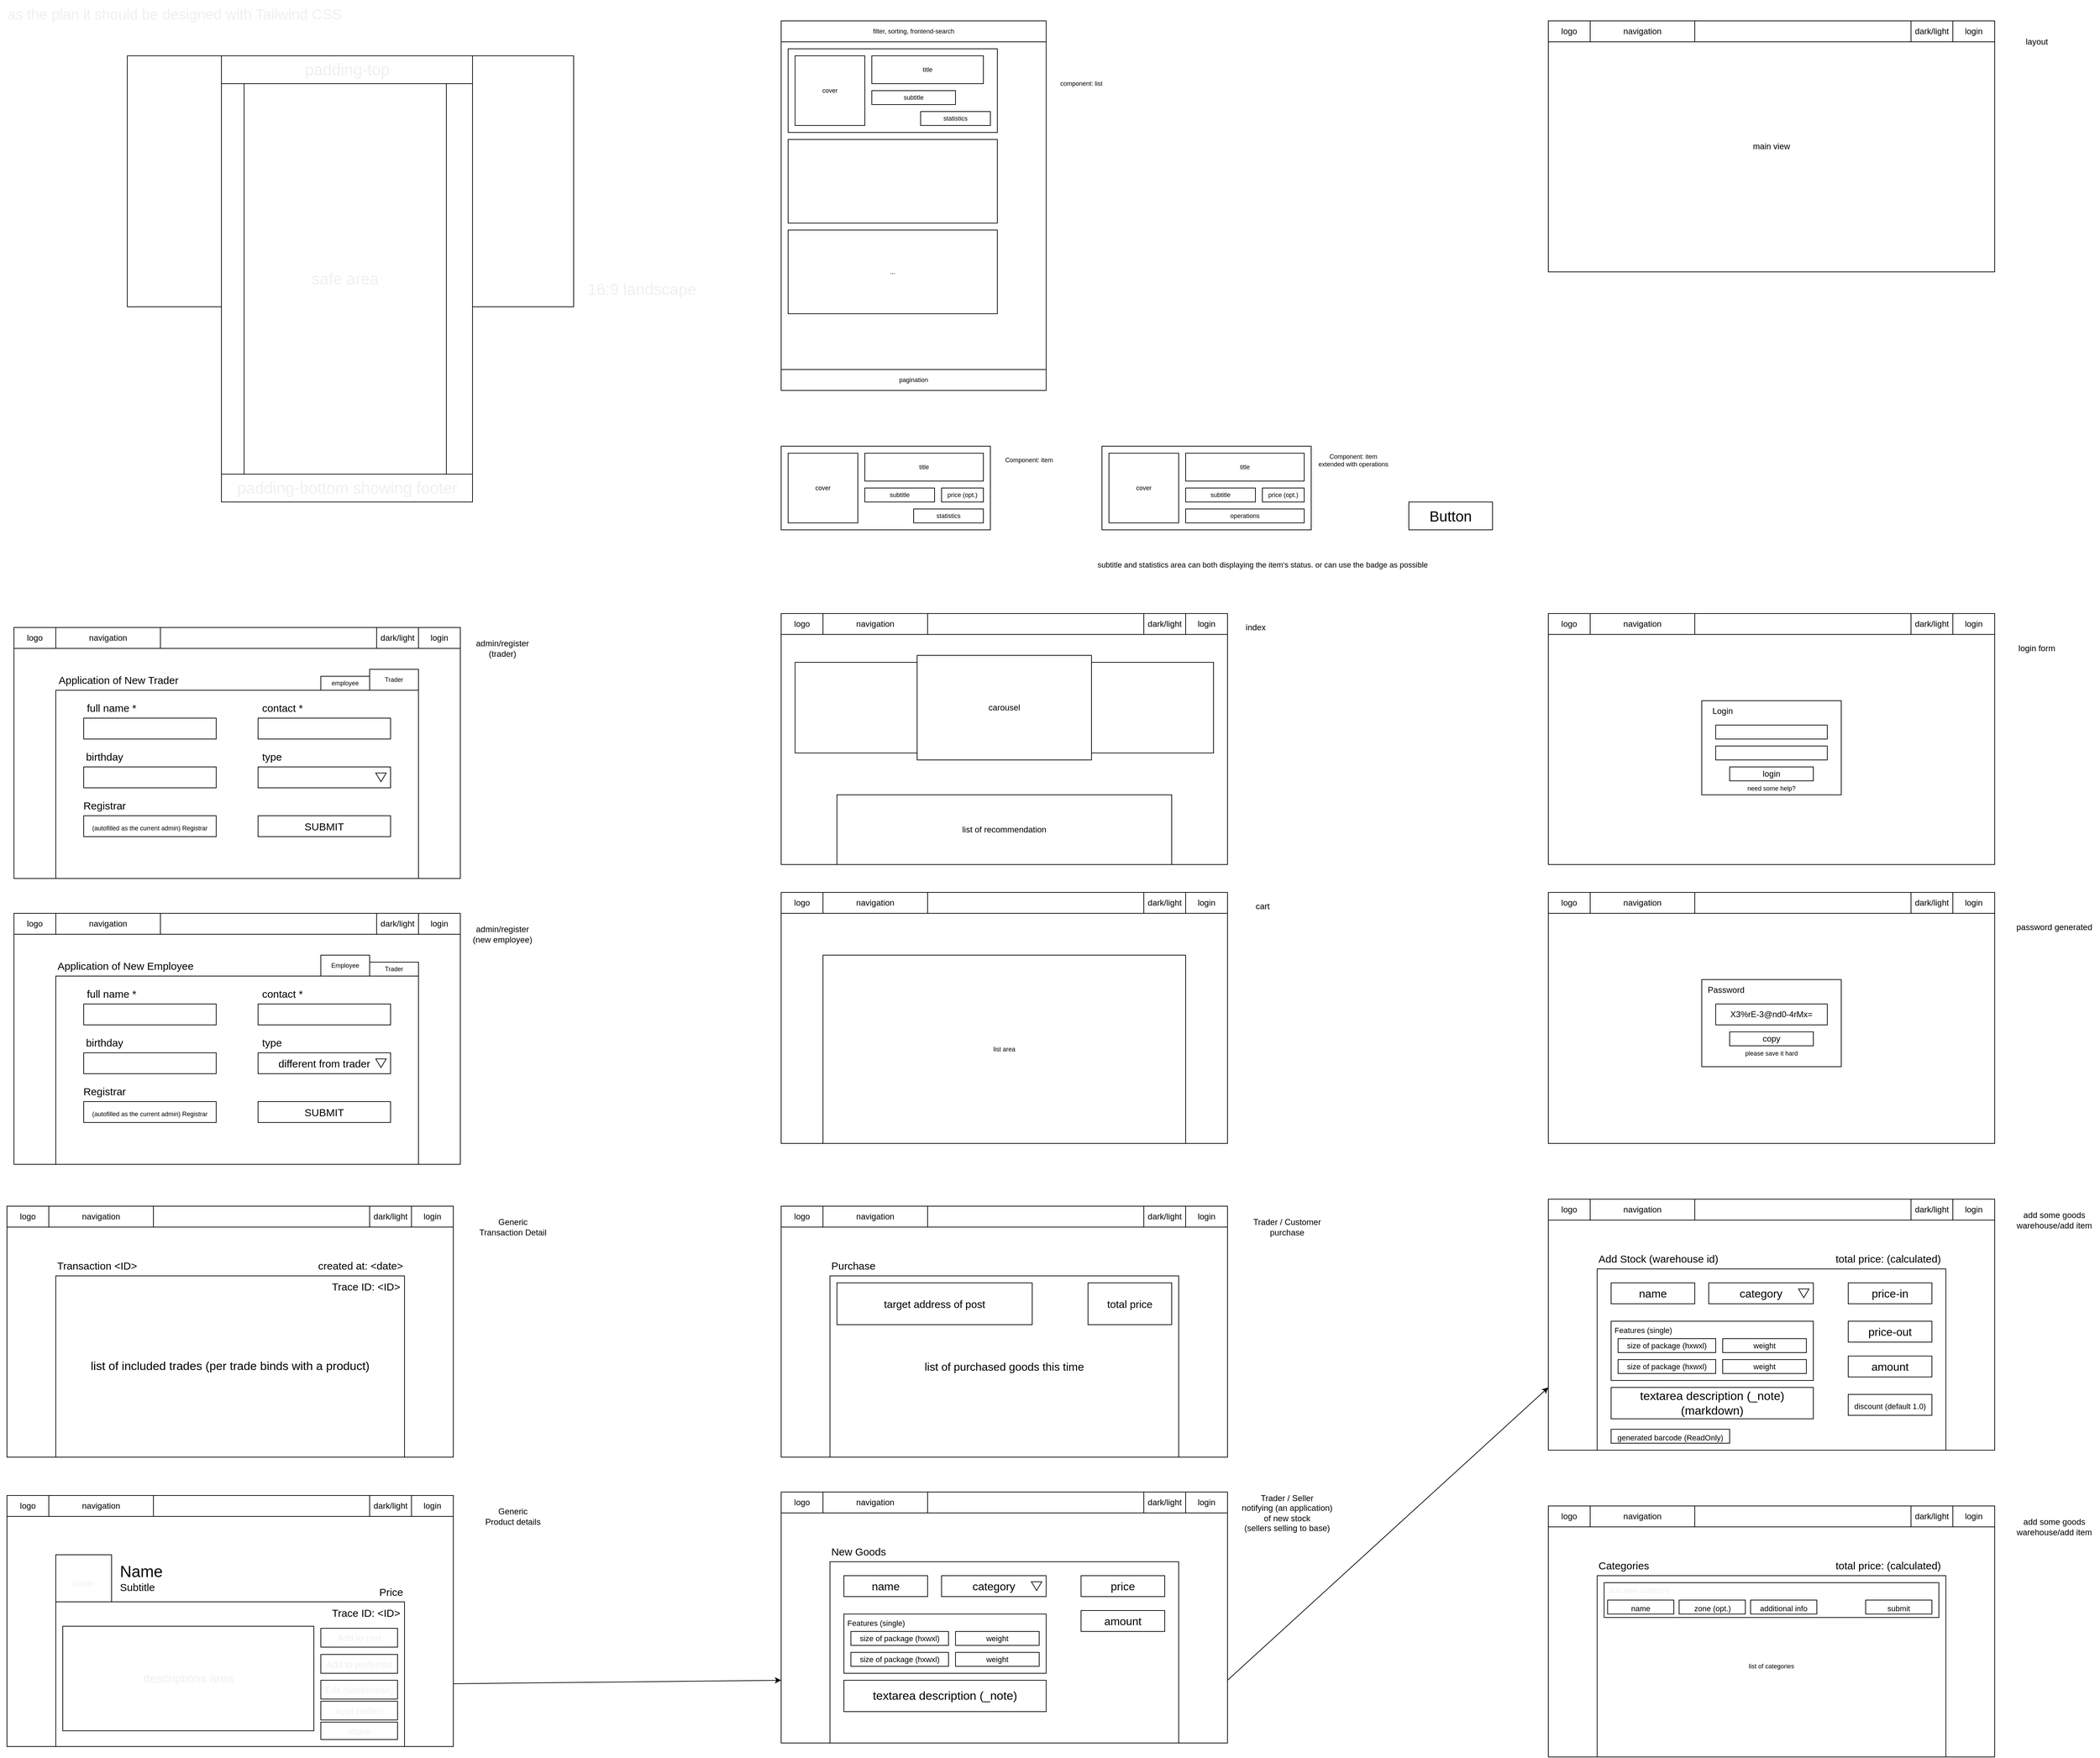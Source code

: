 <mxfile version="20.3.0" type="device"><diagram id="2x0bdtDhGdxFev900XD7" name="第 1 页"><mxGraphModel dx="3231" dy="1611" grid="1" gridSize="10" guides="1" tooltips="1" connect="1" arrows="1" fold="1" page="1" pageScale="1" pageWidth="1100" pageHeight="850" math="0" shadow="0"><root><mxCell id="0"/><mxCell id="1" parent="0"/><mxCell id="nIL9f8XsP7llthM-01Av-1" value="&lt;br&gt;&lt;br&gt;&lt;br&gt;&lt;br&gt;&lt;br&gt;&lt;br&gt;&lt;br&gt;&lt;br&gt;&lt;br&gt;&lt;br&gt;" style="rounded=0;whiteSpace=wrap;html=1;" vertex="1" parent="1"><mxGeometry x="40" y="40" width="640" height="360" as="geometry"/></mxCell><mxCell id="nIL9f8XsP7llthM-01Av-2" value="" style="rounded=0;whiteSpace=wrap;html=1;" vertex="1" parent="1"><mxGeometry x="40" y="40" width="640" height="30" as="geometry"/></mxCell><mxCell id="nIL9f8XsP7llthM-01Av-8" value="logo" style="rounded=0;whiteSpace=wrap;html=1;" vertex="1" parent="1"><mxGeometry x="40" y="40" width="60" height="30" as="geometry"/></mxCell><mxCell id="nIL9f8XsP7llthM-01Av-9" value="login" style="rounded=0;whiteSpace=wrap;html=1;" vertex="1" parent="1"><mxGeometry x="620" y="40" width="60" height="30" as="geometry"/></mxCell><mxCell id="nIL9f8XsP7llthM-01Av-10" value="dark/light" style="rounded=0;whiteSpace=wrap;html=1;" vertex="1" parent="1"><mxGeometry x="560" y="40" width="60" height="30" as="geometry"/></mxCell><mxCell id="nIL9f8XsP7llthM-01Av-11" value="navigation" style="rounded=0;whiteSpace=wrap;html=1;" vertex="1" parent="1"><mxGeometry x="100" y="40" width="150" height="30" as="geometry"/></mxCell><mxCell id="nIL9f8XsP7llthM-01Av-12" value="main view" style="rounded=0;whiteSpace=wrap;html=1;" vertex="1" parent="1"><mxGeometry x="40" y="-810" width="640" height="360" as="geometry"/></mxCell><mxCell id="nIL9f8XsP7llthM-01Av-13" value="" style="rounded=0;whiteSpace=wrap;html=1;" vertex="1" parent="1"><mxGeometry x="40" y="-810" width="640" height="30" as="geometry"/></mxCell><mxCell id="nIL9f8XsP7llthM-01Av-18" value="logo" style="rounded=0;whiteSpace=wrap;html=1;" vertex="1" parent="1"><mxGeometry x="40" y="-810" width="60" height="30" as="geometry"/></mxCell><mxCell id="nIL9f8XsP7llthM-01Av-19" value="login" style="rounded=0;whiteSpace=wrap;html=1;" vertex="1" parent="1"><mxGeometry x="620" y="-810" width="60" height="30" as="geometry"/></mxCell><mxCell id="nIL9f8XsP7llthM-01Av-20" value="dark/light" style="rounded=0;whiteSpace=wrap;html=1;" vertex="1" parent="1"><mxGeometry x="560" y="-810" width="60" height="30" as="geometry"/></mxCell><mxCell id="nIL9f8XsP7llthM-01Av-21" value="navigation" style="rounded=0;whiteSpace=wrap;html=1;" vertex="1" parent="1"><mxGeometry x="100" y="-810" width="150" height="30" as="geometry"/></mxCell><mxCell id="nIL9f8XsP7llthM-01Av-22" value="&lt;br&gt;&lt;br&gt;&lt;br&gt;&lt;br&gt;&lt;br&gt;&lt;br&gt;&lt;br&gt;&lt;br&gt;&lt;br&gt;&lt;br&gt;" style="rounded=0;whiteSpace=wrap;html=1;" vertex="1" parent="1"><mxGeometry x="-1060" y="40" width="640" height="360" as="geometry"/></mxCell><mxCell id="nIL9f8XsP7llthM-01Av-23" value="" style="rounded=0;whiteSpace=wrap;html=1;" vertex="1" parent="1"><mxGeometry x="-1060" y="40" width="640" height="30" as="geometry"/></mxCell><mxCell id="nIL9f8XsP7llthM-01Av-24" value="" style="rounded=0;whiteSpace=wrap;html=1;" vertex="1" parent="1"><mxGeometry x="-1040" y="110" width="230" height="130" as="geometry"/></mxCell><mxCell id="nIL9f8XsP7llthM-01Av-25" value="" style="rounded=0;whiteSpace=wrap;html=1;" vertex="1" parent="1"><mxGeometry x="-670" y="110" width="230" height="130" as="geometry"/></mxCell><mxCell id="nIL9f8XsP7llthM-01Av-26" value="carousel" style="rounded=0;whiteSpace=wrap;html=1;" vertex="1" parent="1"><mxGeometry x="-865" y="100" width="250" height="150" as="geometry"/></mxCell><mxCell id="nIL9f8XsP7llthM-01Av-27" value="list of recommendation" style="rounded=0;whiteSpace=wrap;html=1;" vertex="1" parent="1"><mxGeometry x="-980" y="300" width="480" height="100" as="geometry"/></mxCell><mxCell id="nIL9f8XsP7llthM-01Av-28" value="logo" style="rounded=0;whiteSpace=wrap;html=1;" vertex="1" parent="1"><mxGeometry x="-1060" y="40" width="60" height="30" as="geometry"/></mxCell><mxCell id="nIL9f8XsP7llthM-01Av-29" value="login" style="rounded=0;whiteSpace=wrap;html=1;" vertex="1" parent="1"><mxGeometry x="-480" y="40" width="60" height="30" as="geometry"/></mxCell><mxCell id="nIL9f8XsP7llthM-01Av-30" value="dark/light" style="rounded=0;whiteSpace=wrap;html=1;" vertex="1" parent="1"><mxGeometry x="-540" y="40" width="60" height="30" as="geometry"/></mxCell><mxCell id="nIL9f8XsP7llthM-01Av-31" value="navigation" style="rounded=0;whiteSpace=wrap;html=1;" vertex="1" parent="1"><mxGeometry x="-1000" y="40" width="150" height="30" as="geometry"/></mxCell><mxCell id="nIL9f8XsP7llthM-01Av-32" value="" style="rounded=0;whiteSpace=wrap;html=1;" vertex="1" parent="1"><mxGeometry x="-1060" y="440" width="640" height="360" as="geometry"/></mxCell><mxCell id="nIL9f8XsP7llthM-01Av-33" value="" style="rounded=0;whiteSpace=wrap;html=1;" vertex="1" parent="1"><mxGeometry x="-1060" y="440" width="640" height="30" as="geometry"/></mxCell><mxCell id="nIL9f8XsP7llthM-01Av-34" value="logo" style="rounded=0;whiteSpace=wrap;html=1;" vertex="1" parent="1"><mxGeometry x="-1060" y="440" width="60" height="30" as="geometry"/></mxCell><mxCell id="nIL9f8XsP7llthM-01Av-35" value="login" style="rounded=0;whiteSpace=wrap;html=1;" vertex="1" parent="1"><mxGeometry x="-480" y="440" width="60" height="30" as="geometry"/></mxCell><mxCell id="nIL9f8XsP7llthM-01Av-36" value="dark/light" style="rounded=0;whiteSpace=wrap;html=1;" vertex="1" parent="1"><mxGeometry x="-540" y="440" width="60" height="30" as="geometry"/></mxCell><mxCell id="nIL9f8XsP7llthM-01Av-37" value="navigation" style="rounded=0;whiteSpace=wrap;html=1;" vertex="1" parent="1"><mxGeometry x="-1000" y="440" width="150" height="30" as="geometry"/></mxCell><mxCell id="nIL9f8XsP7llthM-01Av-38" value="index" style="text;html=1;align=center;verticalAlign=middle;resizable=0;points=[];autosize=1;strokeColor=none;fillColor=none;" vertex="1" parent="1"><mxGeometry x="-405" y="45" width="50" height="30" as="geometry"/></mxCell><mxCell id="nIL9f8XsP7llthM-01Av-39" value="cart" style="text;html=1;align=center;verticalAlign=middle;resizable=0;points=[];autosize=1;strokeColor=none;fillColor=none;" vertex="1" parent="1"><mxGeometry x="-390" y="445" width="40" height="30" as="geometry"/></mxCell><mxCell id="nIL9f8XsP7llthM-01Av-40" value="layout" style="text;html=1;align=center;verticalAlign=middle;resizable=0;points=[];autosize=1;strokeColor=none;fillColor=none;" vertex="1" parent="1"><mxGeometry x="710" y="-795" width="60" height="30" as="geometry"/></mxCell><mxCell id="nIL9f8XsP7llthM-01Av-41" value="login form" style="text;html=1;align=center;verticalAlign=middle;resizable=0;points=[];autosize=1;strokeColor=none;fillColor=none;" vertex="1" parent="1"><mxGeometry x="700" y="75" width="80" height="30" as="geometry"/></mxCell><mxCell id="nIL9f8XsP7llthM-01Av-42" value="" style="rounded=0;whiteSpace=wrap;html=1;" vertex="1" parent="1"><mxGeometry x="260" y="165" width="200" height="135" as="geometry"/></mxCell><mxCell id="nIL9f8XsP7llthM-01Av-43" value="Login" style="text;html=1;strokeColor=none;fillColor=none;align=center;verticalAlign=middle;whiteSpace=wrap;rounded=0;" vertex="1" parent="1"><mxGeometry x="260" y="165" width="60" height="30" as="geometry"/></mxCell><mxCell id="nIL9f8XsP7llthM-01Av-44" value="" style="rounded=0;whiteSpace=wrap;html=1;" vertex="1" parent="1"><mxGeometry x="280" y="200" width="160" height="20" as="geometry"/></mxCell><mxCell id="nIL9f8XsP7llthM-01Av-45" value="" style="rounded=0;whiteSpace=wrap;html=1;" vertex="1" parent="1"><mxGeometry x="280" y="230" width="160" height="20" as="geometry"/></mxCell><mxCell id="nIL9f8XsP7llthM-01Av-46" value="login" style="rounded=0;whiteSpace=wrap;html=1;" vertex="1" parent="1"><mxGeometry x="300" y="260" width="120" height="20" as="geometry"/></mxCell><mxCell id="nIL9f8XsP7llthM-01Av-47" value="&lt;font style=&quot;font-size: 9px;&quot;&gt;need some help?&lt;/font&gt;" style="text;html=1;strokeColor=none;fillColor=none;align=center;verticalAlign=middle;whiteSpace=wrap;rounded=0;" vertex="1" parent="1"><mxGeometry x="305" y="280" width="110" height="20" as="geometry"/></mxCell><mxCell id="nIL9f8XsP7llthM-01Av-48" value="list area" style="rounded=0;whiteSpace=wrap;html=1;fontSize=9;" vertex="1" parent="1"><mxGeometry x="-1000" y="530" width="520" height="270" as="geometry"/></mxCell><mxCell id="nIL9f8XsP7llthM-01Av-49" value="" style="rounded=0;whiteSpace=wrap;html=1;fontSize=9;" vertex="1" parent="1"><mxGeometry x="-1060" y="-200" width="300" height="120" as="geometry"/></mxCell><mxCell id="nIL9f8XsP7llthM-01Av-50" value="Component: item" style="text;html=1;align=center;verticalAlign=middle;resizable=0;points=[];autosize=1;strokeColor=none;fillColor=none;fontSize=9;" vertex="1" parent="1"><mxGeometry x="-750" y="-190" width="90" height="20" as="geometry"/></mxCell><mxCell id="nIL9f8XsP7llthM-01Av-51" value="cover" style="rounded=0;whiteSpace=wrap;html=1;fontSize=9;" vertex="1" parent="1"><mxGeometry x="-1050" y="-190" width="100" height="100" as="geometry"/></mxCell><mxCell id="nIL9f8XsP7llthM-01Av-52" value="title" style="rounded=0;whiteSpace=wrap;html=1;fontSize=9;" vertex="1" parent="1"><mxGeometry x="-940" y="-190" width="170" height="40" as="geometry"/></mxCell><mxCell id="nIL9f8XsP7llthM-01Av-53" value="subtitle" style="rounded=0;whiteSpace=wrap;html=1;fontSize=9;" vertex="1" parent="1"><mxGeometry x="-940" y="-140" width="100" height="20" as="geometry"/></mxCell><mxCell id="nIL9f8XsP7llthM-01Av-54" value="statistics" style="rounded=0;whiteSpace=wrap;html=1;fontSize=9;" vertex="1" parent="1"><mxGeometry x="-870" y="-110" width="100" height="20" as="geometry"/></mxCell><mxCell id="nIL9f8XsP7llthM-01Av-56" value="" style="rounded=0;whiteSpace=wrap;html=1;fontSize=9;" vertex="1" parent="1"><mxGeometry x="-1060" y="-810" width="380" height="530" as="geometry"/></mxCell><mxCell id="nIL9f8XsP7llthM-01Av-57" value="component: list" style="text;html=1;align=center;verticalAlign=middle;resizable=0;points=[];autosize=1;strokeColor=none;fillColor=none;fontSize=9;" vertex="1" parent="1"><mxGeometry x="-670" y="-730" width="80" height="20" as="geometry"/></mxCell><mxCell id="nIL9f8XsP7llthM-01Av-58" value="pagination" style="rounded=0;whiteSpace=wrap;html=1;fontSize=9;" vertex="1" parent="1"><mxGeometry x="-1060" y="-310" width="380" height="30" as="geometry"/></mxCell><mxCell id="nIL9f8XsP7llthM-01Av-59" value="filter, sorting, frontend-search" style="rounded=0;whiteSpace=wrap;html=1;fontSize=9;" vertex="1" parent="1"><mxGeometry x="-1060" y="-810" width="380" height="30" as="geometry"/></mxCell><mxCell id="nIL9f8XsP7llthM-01Av-60" value="" style="rounded=0;whiteSpace=wrap;html=1;fontSize=9;" vertex="1" parent="1"><mxGeometry x="-1050" y="-770" width="300" height="120" as="geometry"/></mxCell><mxCell id="nIL9f8XsP7llthM-01Av-61" value="cover" style="rounded=0;whiteSpace=wrap;html=1;fontSize=9;" vertex="1" parent="1"><mxGeometry x="-1040" y="-760" width="100" height="100" as="geometry"/></mxCell><mxCell id="nIL9f8XsP7llthM-01Av-62" value="title" style="rounded=0;whiteSpace=wrap;html=1;fontSize=9;" vertex="1" parent="1"><mxGeometry x="-930" y="-760" width="160" height="40" as="geometry"/></mxCell><mxCell id="nIL9f8XsP7llthM-01Av-63" value="subtitle" style="rounded=0;whiteSpace=wrap;html=1;fontSize=9;" vertex="1" parent="1"><mxGeometry x="-930" y="-710" width="120" height="20" as="geometry"/></mxCell><mxCell id="nIL9f8XsP7llthM-01Av-64" value="statistics" style="rounded=0;whiteSpace=wrap;html=1;fontSize=9;" vertex="1" parent="1"><mxGeometry x="-860" y="-680" width="100" height="20" as="geometry"/></mxCell><mxCell id="nIL9f8XsP7llthM-01Av-65" value="" style="rounded=0;whiteSpace=wrap;html=1;fontSize=9;" vertex="1" parent="1"><mxGeometry x="-1050" y="-640" width="300" height="120" as="geometry"/></mxCell><mxCell id="nIL9f8XsP7llthM-01Av-70" value="..." style="rounded=0;whiteSpace=wrap;html=1;fontSize=9;" vertex="1" parent="1"><mxGeometry x="-1050" y="-510" width="300" height="120" as="geometry"/></mxCell><mxCell id="nIL9f8XsP7llthM-01Av-75" value="&lt;font style=&quot;font-size: 21px;&quot;&gt;Button&lt;/font&gt;" style="rounded=0;whiteSpace=wrap;html=1;fontSize=9;" vertex="1" parent="1"><mxGeometry x="-160" y="-120" width="120" height="40" as="geometry"/></mxCell><mxCell id="nIL9f8XsP7llthM-01Av-76" value="" style="rounded=0;whiteSpace=wrap;html=1;" vertex="1" parent="1"><mxGeometry x="-2160" y="60" width="640" height="360" as="geometry"/></mxCell><mxCell id="nIL9f8XsP7llthM-01Av-77" value="" style="rounded=0;whiteSpace=wrap;html=1;" vertex="1" parent="1"><mxGeometry x="-2160" y="60" width="640" height="30" as="geometry"/></mxCell><mxCell id="nIL9f8XsP7llthM-01Av-78" value="logo" style="rounded=0;whiteSpace=wrap;html=1;" vertex="1" parent="1"><mxGeometry x="-2160" y="60" width="60" height="30" as="geometry"/></mxCell><mxCell id="nIL9f8XsP7llthM-01Av-79" value="login" style="rounded=0;whiteSpace=wrap;html=1;" vertex="1" parent="1"><mxGeometry x="-1580" y="60" width="60" height="30" as="geometry"/></mxCell><mxCell id="nIL9f8XsP7llthM-01Av-80" value="dark/light" style="rounded=0;whiteSpace=wrap;html=1;" vertex="1" parent="1"><mxGeometry x="-1640" y="60" width="60" height="30" as="geometry"/></mxCell><mxCell id="nIL9f8XsP7llthM-01Av-81" value="navigation" style="rounded=0;whiteSpace=wrap;html=1;" vertex="1" parent="1"><mxGeometry x="-2100" y="60" width="150" height="30" as="geometry"/></mxCell><mxCell id="nIL9f8XsP7llthM-01Av-82" value="admin/register&lt;br&gt;(trader)" style="text;html=1;align=center;verticalAlign=middle;resizable=0;points=[];autosize=1;strokeColor=none;fillColor=none;" vertex="1" parent="1"><mxGeometry x="-1510" y="70" width="100" height="40" as="geometry"/></mxCell><mxCell id="nIL9f8XsP7llthM-01Av-83" value="" style="rounded=0;whiteSpace=wrap;html=1;fontSize=9;" vertex="1" parent="1"><mxGeometry x="-2100" y="150" width="520" height="270" as="geometry"/></mxCell><mxCell id="nIL9f8XsP7llthM-01Av-84" value="&lt;font style=&quot;font-size: 15px;&quot;&gt;Application of New Trader&lt;/font&gt;" style="text;html=1;strokeColor=none;fillColor=none;align=center;verticalAlign=middle;whiteSpace=wrap;rounded=0;fontSize=9;" vertex="1" parent="1"><mxGeometry x="-2100" y="120" width="180" height="30" as="geometry"/></mxCell><mxCell id="nIL9f8XsP7llthM-01Av-85" value="" style="rounded=0;whiteSpace=wrap;html=1;fontSize=15;" vertex="1" parent="1"><mxGeometry x="-2060" y="190" width="190" height="30" as="geometry"/></mxCell><mxCell id="nIL9f8XsP7llthM-01Av-86" value="" style="rounded=0;whiteSpace=wrap;html=1;fontSize=15;" vertex="1" parent="1"><mxGeometry x="-1810" y="190" width="190" height="30" as="geometry"/></mxCell><mxCell id="nIL9f8XsP7llthM-01Av-87" value="" style="rounded=0;whiteSpace=wrap;html=1;fontSize=15;" vertex="1" parent="1"><mxGeometry x="-2060" y="260" width="190" height="30" as="geometry"/></mxCell><mxCell id="nIL9f8XsP7llthM-01Av-88" value="" style="rounded=0;whiteSpace=wrap;html=1;fontSize=15;" vertex="1" parent="1"><mxGeometry x="-1810" y="260" width="190" height="30" as="geometry"/></mxCell><mxCell id="nIL9f8XsP7llthM-01Av-89" value="&lt;font style=&quot;font-size: 9px;&quot;&gt;(autofilled as the current admin) Registrar&lt;/font&gt;" style="rounded=0;whiteSpace=wrap;html=1;fontSize=15;" vertex="1" parent="1"><mxGeometry x="-2060" y="330" width="190" height="30" as="geometry"/></mxCell><mxCell id="nIL9f8XsP7llthM-01Av-90" value="SUBMIT" style="rounded=0;whiteSpace=wrap;html=1;fontSize=15;" vertex="1" parent="1"><mxGeometry x="-1810" y="330" width="190" height="30" as="geometry"/></mxCell><mxCell id="nIL9f8XsP7llthM-01Av-91" value="full name *" style="text;html=1;strokeColor=none;fillColor=none;align=center;verticalAlign=middle;whiteSpace=wrap;rounded=0;fontSize=15;" vertex="1" parent="1"><mxGeometry x="-2060" y="160" width="80" height="30" as="geometry"/></mxCell><mxCell id="nIL9f8XsP7llthM-01Av-92" value="contact *" style="text;html=1;strokeColor=none;fillColor=none;align=center;verticalAlign=middle;whiteSpace=wrap;rounded=0;fontSize=15;" vertex="1" parent="1"><mxGeometry x="-1810" y="160" width="70" height="30" as="geometry"/></mxCell><mxCell id="nIL9f8XsP7llthM-01Av-93" value="birthday" style="text;html=1;strokeColor=none;fillColor=none;align=center;verticalAlign=middle;whiteSpace=wrap;rounded=0;fontSize=15;" vertex="1" parent="1"><mxGeometry x="-2060" y="230" width="60" height="30" as="geometry"/></mxCell><mxCell id="nIL9f8XsP7llthM-01Av-94" value="type" style="text;html=1;strokeColor=none;fillColor=none;align=center;verticalAlign=middle;whiteSpace=wrap;rounded=0;fontSize=15;" vertex="1" parent="1"><mxGeometry x="-1810" y="230" width="40" height="30" as="geometry"/></mxCell><mxCell id="nIL9f8XsP7llthM-01Av-95" value="" style="triangle;whiteSpace=wrap;html=1;fontSize=15;rotation=90;" vertex="1" parent="1"><mxGeometry x="-1640" y="267.5" width="12.5" height="15" as="geometry"/></mxCell><mxCell id="nIL9f8XsP7llthM-01Av-96" value="Registrar" style="text;html=1;strokeColor=none;fillColor=none;align=center;verticalAlign=middle;whiteSpace=wrap;rounded=0;fontSize=15;" vertex="1" parent="1"><mxGeometry x="-2060" y="300" width="60" height="30" as="geometry"/></mxCell><mxCell id="nIL9f8XsP7llthM-01Av-97" value="" style="rounded=0;whiteSpace=wrap;html=1;fontSize=9;" vertex="1" parent="1"><mxGeometry x="-1710" y="130" width="130" height="20" as="geometry"/></mxCell><mxCell id="nIL9f8XsP7llthM-01Av-98" value="Trader" style="rounded=0;whiteSpace=wrap;html=1;fontSize=9;" vertex="1" parent="1"><mxGeometry x="-1650" y="120" width="70" height="30" as="geometry"/></mxCell><mxCell id="nIL9f8XsP7llthM-01Av-99" value="employee" style="rounded=0;whiteSpace=wrap;html=1;fontSize=9;" vertex="1" parent="1"><mxGeometry x="-1720" y="130" width="70" height="20" as="geometry"/></mxCell><mxCell id="nIL9f8XsP7llthM-01Av-100" value="" style="rounded=0;whiteSpace=wrap;html=1;" vertex="1" parent="1"><mxGeometry x="-2160" y="470" width="640" height="360" as="geometry"/></mxCell><mxCell id="nIL9f8XsP7llthM-01Av-101" value="" style="rounded=0;whiteSpace=wrap;html=1;" vertex="1" parent="1"><mxGeometry x="-2160" y="470" width="640" height="30" as="geometry"/></mxCell><mxCell id="nIL9f8XsP7llthM-01Av-102" value="logo" style="rounded=0;whiteSpace=wrap;html=1;" vertex="1" parent="1"><mxGeometry x="-2160" y="470" width="60" height="30" as="geometry"/></mxCell><mxCell id="nIL9f8XsP7llthM-01Av-103" value="login" style="rounded=0;whiteSpace=wrap;html=1;" vertex="1" parent="1"><mxGeometry x="-1580" y="470" width="60" height="30" as="geometry"/></mxCell><mxCell id="nIL9f8XsP7llthM-01Av-104" value="dark/light" style="rounded=0;whiteSpace=wrap;html=1;" vertex="1" parent="1"><mxGeometry x="-1640" y="470" width="60" height="30" as="geometry"/></mxCell><mxCell id="nIL9f8XsP7llthM-01Av-105" value="navigation" style="rounded=0;whiteSpace=wrap;html=1;" vertex="1" parent="1"><mxGeometry x="-2100" y="470" width="150" height="30" as="geometry"/></mxCell><mxCell id="nIL9f8XsP7llthM-01Av-106" value="admin/register&lt;br&gt;(new employee)" style="text;html=1;align=center;verticalAlign=middle;resizable=0;points=[];autosize=1;strokeColor=none;fillColor=none;" vertex="1" parent="1"><mxGeometry x="-1515" y="480" width="110" height="40" as="geometry"/></mxCell><mxCell id="nIL9f8XsP7llthM-01Av-107" value="" style="rounded=0;whiteSpace=wrap;html=1;fontSize=9;" vertex="1" parent="1"><mxGeometry x="-2100" y="560" width="520" height="270" as="geometry"/></mxCell><mxCell id="nIL9f8XsP7llthM-01Av-108" value="&lt;font style=&quot;font-size: 15px;&quot;&gt;Application of New Employee&lt;/font&gt;" style="text;html=1;strokeColor=none;fillColor=none;align=center;verticalAlign=middle;whiteSpace=wrap;rounded=0;fontSize=9;" vertex="1" parent="1"><mxGeometry x="-2100" y="530" width="200" height="30" as="geometry"/></mxCell><mxCell id="nIL9f8XsP7llthM-01Av-109" value="" style="rounded=0;whiteSpace=wrap;html=1;fontSize=15;" vertex="1" parent="1"><mxGeometry x="-2060" y="600" width="190" height="30" as="geometry"/></mxCell><mxCell id="nIL9f8XsP7llthM-01Av-110" value="" style="rounded=0;whiteSpace=wrap;html=1;fontSize=15;" vertex="1" parent="1"><mxGeometry x="-1810" y="600" width="190" height="30" as="geometry"/></mxCell><mxCell id="nIL9f8XsP7llthM-01Av-111" value="" style="rounded=0;whiteSpace=wrap;html=1;fontSize=15;" vertex="1" parent="1"><mxGeometry x="-2060" y="670" width="190" height="30" as="geometry"/></mxCell><mxCell id="nIL9f8XsP7llthM-01Av-112" value="different from trader" style="rounded=0;whiteSpace=wrap;html=1;fontSize=15;" vertex="1" parent="1"><mxGeometry x="-1810" y="670" width="190" height="30" as="geometry"/></mxCell><mxCell id="nIL9f8XsP7llthM-01Av-113" value="&lt;font style=&quot;font-size: 9px;&quot;&gt;(autofilled as the current admin) Registrar&lt;/font&gt;" style="rounded=0;whiteSpace=wrap;html=1;fontSize=15;" vertex="1" parent="1"><mxGeometry x="-2060" y="740" width="190" height="30" as="geometry"/></mxCell><mxCell id="nIL9f8XsP7llthM-01Av-114" value="SUBMIT" style="rounded=0;whiteSpace=wrap;html=1;fontSize=15;" vertex="1" parent="1"><mxGeometry x="-1810" y="740" width="190" height="30" as="geometry"/></mxCell><mxCell id="nIL9f8XsP7llthM-01Av-115" value="full name *" style="text;html=1;strokeColor=none;fillColor=none;align=center;verticalAlign=middle;whiteSpace=wrap;rounded=0;fontSize=15;" vertex="1" parent="1"><mxGeometry x="-2060" y="570" width="80" height="30" as="geometry"/></mxCell><mxCell id="nIL9f8XsP7llthM-01Av-116" value="contact *" style="text;html=1;strokeColor=none;fillColor=none;align=center;verticalAlign=middle;whiteSpace=wrap;rounded=0;fontSize=15;" vertex="1" parent="1"><mxGeometry x="-1810" y="570" width="70" height="30" as="geometry"/></mxCell><mxCell id="nIL9f8XsP7llthM-01Av-117" value="birthday" style="text;html=1;strokeColor=none;fillColor=none;align=center;verticalAlign=middle;whiteSpace=wrap;rounded=0;fontSize=15;" vertex="1" parent="1"><mxGeometry x="-2060" y="640" width="60" height="30" as="geometry"/></mxCell><mxCell id="nIL9f8XsP7llthM-01Av-118" value="type" style="text;html=1;strokeColor=none;fillColor=none;align=center;verticalAlign=middle;whiteSpace=wrap;rounded=0;fontSize=15;" vertex="1" parent="1"><mxGeometry x="-1810" y="640" width="40" height="30" as="geometry"/></mxCell><mxCell id="nIL9f8XsP7llthM-01Av-119" value="" style="triangle;whiteSpace=wrap;html=1;fontSize=15;rotation=90;" vertex="1" parent="1"><mxGeometry x="-1640" y="677.5" width="12.5" height="15" as="geometry"/></mxCell><mxCell id="nIL9f8XsP7llthM-01Av-120" value="Registrar" style="text;html=1;strokeColor=none;fillColor=none;align=center;verticalAlign=middle;whiteSpace=wrap;rounded=0;fontSize=15;" vertex="1" parent="1"><mxGeometry x="-2060" y="710" width="60" height="30" as="geometry"/></mxCell><mxCell id="nIL9f8XsP7llthM-01Av-121" value="" style="rounded=0;whiteSpace=wrap;html=1;fontSize=9;" vertex="1" parent="1"><mxGeometry x="-1710" y="540" width="130" height="20" as="geometry"/></mxCell><mxCell id="nIL9f8XsP7llthM-01Av-122" value="Trader" style="rounded=0;whiteSpace=wrap;html=1;fontSize=9;" vertex="1" parent="1"><mxGeometry x="-1650" y="540" width="70" height="20" as="geometry"/></mxCell><mxCell id="nIL9f8XsP7llthM-01Av-123" value="Employee" style="rounded=0;whiteSpace=wrap;html=1;fontSize=9;" vertex="1" parent="1"><mxGeometry x="-1720" y="530" width="70" height="30" as="geometry"/></mxCell><mxCell id="nIL9f8XsP7llthM-01Av-124" value="" style="rounded=0;whiteSpace=wrap;html=1;fontSize=9;" vertex="1" parent="1"><mxGeometry x="-600" y="-200" width="300" height="120" as="geometry"/></mxCell><mxCell id="nIL9f8XsP7llthM-01Av-125" value="Component: item&lt;br&gt;extended with operations" style="text;html=1;align=center;verticalAlign=middle;resizable=0;points=[];autosize=1;strokeColor=none;fillColor=none;fontSize=9;" vertex="1" parent="1"><mxGeometry x="-300" y="-200" width="120" height="40" as="geometry"/></mxCell><mxCell id="nIL9f8XsP7llthM-01Av-126" value="cover" style="rounded=0;whiteSpace=wrap;html=1;fontSize=9;" vertex="1" parent="1"><mxGeometry x="-590" y="-190" width="100" height="100" as="geometry"/></mxCell><mxCell id="nIL9f8XsP7llthM-01Av-127" value="title" style="rounded=0;whiteSpace=wrap;html=1;fontSize=9;" vertex="1" parent="1"><mxGeometry x="-480" y="-190" width="170" height="40" as="geometry"/></mxCell><mxCell id="nIL9f8XsP7llthM-01Av-128" value="subtitle" style="rounded=0;whiteSpace=wrap;html=1;fontSize=9;" vertex="1" parent="1"><mxGeometry x="-480" y="-140" width="100" height="20" as="geometry"/></mxCell><mxCell id="nIL9f8XsP7llthM-01Av-129" value="operations" style="rounded=0;whiteSpace=wrap;html=1;fontSize=9;" vertex="1" parent="1"><mxGeometry x="-480" y="-110" width="170" height="20" as="geometry"/></mxCell><mxCell id="nIL9f8XsP7llthM-01Av-130" value="price (opt.)" style="rounded=0;whiteSpace=wrap;html=1;fontSize=9;" vertex="1" parent="1"><mxGeometry x="-830" y="-140" width="60" height="20" as="geometry"/></mxCell><mxCell id="nIL9f8XsP7llthM-01Av-131" value="price (opt.)" style="rounded=0;whiteSpace=wrap;html=1;fontSize=9;" vertex="1" parent="1"><mxGeometry x="-370" y="-140" width="60" height="20" as="geometry"/></mxCell><mxCell id="nIL9f8XsP7llthM-01Av-132" value="" style="rounded=0;whiteSpace=wrap;html=1;" vertex="1" parent="1"><mxGeometry x="40" y="880" width="640" height="360" as="geometry"/></mxCell><mxCell id="nIL9f8XsP7llthM-01Av-133" value="" style="rounded=0;whiteSpace=wrap;html=1;" vertex="1" parent="1"><mxGeometry x="40" y="880" width="640" height="30" as="geometry"/></mxCell><mxCell id="nIL9f8XsP7llthM-01Av-134" value="logo" style="rounded=0;whiteSpace=wrap;html=1;" vertex="1" parent="1"><mxGeometry x="40" y="880" width="60" height="30" as="geometry"/></mxCell><mxCell id="nIL9f8XsP7llthM-01Av-135" value="login" style="rounded=0;whiteSpace=wrap;html=1;" vertex="1" parent="1"><mxGeometry x="620" y="880" width="60" height="30" as="geometry"/></mxCell><mxCell id="nIL9f8XsP7llthM-01Av-136" value="dark/light" style="rounded=0;whiteSpace=wrap;html=1;" vertex="1" parent="1"><mxGeometry x="560" y="880" width="60" height="30" as="geometry"/></mxCell><mxCell id="nIL9f8XsP7llthM-01Av-137" value="navigation" style="rounded=0;whiteSpace=wrap;html=1;" vertex="1" parent="1"><mxGeometry x="100" y="880" width="150" height="30" as="geometry"/></mxCell><mxCell id="nIL9f8XsP7llthM-01Av-138" value="add some goods&lt;br&gt;warehouse/add item" style="text;html=1;align=center;verticalAlign=middle;resizable=0;points=[];autosize=1;strokeColor=none;fillColor=none;" vertex="1" parent="1"><mxGeometry x="700" y="890" width="130" height="40" as="geometry"/></mxCell><mxCell id="nIL9f8XsP7llthM-01Av-139" value="" style="rounded=0;whiteSpace=wrap;html=1;fontSize=9;" vertex="1" parent="1"><mxGeometry x="110" y="980" width="500" height="260" as="geometry"/></mxCell><mxCell id="nIL9f8XsP7llthM-01Av-140" value="&lt;font style=&quot;font-size: 15px;&quot;&gt;Add Stock (warehouse id)&lt;/font&gt;" style="text;html=1;strokeColor=none;fillColor=none;align=left;verticalAlign=middle;whiteSpace=wrap;rounded=0;fontSize=9;" vertex="1" parent="1"><mxGeometry x="110" y="950" width="190" height="30" as="geometry"/></mxCell><mxCell id="nIL9f8XsP7llthM-01Av-141" value="" style="rounded=0;whiteSpace=wrap;html=1;" vertex="1" parent="1"><mxGeometry x="-1060" y="890" width="640" height="360" as="geometry"/></mxCell><mxCell id="nIL9f8XsP7llthM-01Av-142" value="" style="rounded=0;whiteSpace=wrap;html=1;" vertex="1" parent="1"><mxGeometry x="-1060" y="890" width="640" height="30" as="geometry"/></mxCell><mxCell id="nIL9f8XsP7llthM-01Av-143" value="logo" style="rounded=0;whiteSpace=wrap;html=1;" vertex="1" parent="1"><mxGeometry x="-1060" y="890" width="60" height="30" as="geometry"/></mxCell><mxCell id="nIL9f8XsP7llthM-01Av-144" value="login" style="rounded=0;whiteSpace=wrap;html=1;" vertex="1" parent="1"><mxGeometry x="-480" y="890" width="60" height="30" as="geometry"/></mxCell><mxCell id="nIL9f8XsP7llthM-01Av-145" value="dark/light" style="rounded=0;whiteSpace=wrap;html=1;" vertex="1" parent="1"><mxGeometry x="-540" y="890" width="60" height="30" as="geometry"/></mxCell><mxCell id="nIL9f8XsP7llthM-01Av-146" value="navigation" style="rounded=0;whiteSpace=wrap;html=1;" vertex="1" parent="1"><mxGeometry x="-1000" y="890" width="150" height="30" as="geometry"/></mxCell><mxCell id="nIL9f8XsP7llthM-01Av-147" value="Trader / Customer&lt;br&gt;purchase" style="text;html=1;align=center;verticalAlign=middle;resizable=0;points=[];autosize=1;strokeColor=none;fillColor=none;" vertex="1" parent="1"><mxGeometry x="-395" y="900" width="120" height="40" as="geometry"/></mxCell><mxCell id="nIL9f8XsP7llthM-01Av-148" value="&lt;font style=&quot;font-size: 16px;&quot;&gt;list of purchased goods this time&lt;/font&gt;" style="rounded=0;whiteSpace=wrap;html=1;fontSize=9;" vertex="1" parent="1"><mxGeometry x="-990" y="990" width="500" height="260" as="geometry"/></mxCell><mxCell id="nIL9f8XsP7llthM-01Av-149" value="&lt;font style=&quot;font-size: 15px;&quot;&gt;Purchase&lt;/font&gt;" style="text;html=1;strokeColor=none;fillColor=none;align=left;verticalAlign=middle;whiteSpace=wrap;rounded=0;fontSize=9;" vertex="1" parent="1"><mxGeometry x="-990" y="960" width="100" height="30" as="geometry"/></mxCell><mxCell id="nIL9f8XsP7llthM-01Av-150" value="total price" style="rounded=0;whiteSpace=wrap;html=1;fontSize=15;" vertex="1" parent="1"><mxGeometry x="-620" y="1000" width="120" height="60" as="geometry"/></mxCell><mxCell id="nIL9f8XsP7llthM-01Av-151" value="target address of post" style="rounded=0;whiteSpace=wrap;html=1;fontSize=15;" vertex="1" parent="1"><mxGeometry x="-980" y="1000" width="280" height="60" as="geometry"/></mxCell><mxCell id="nIL9f8XsP7llthM-01Av-152" value="name" style="rounded=0;whiteSpace=wrap;html=1;fontSize=16;" vertex="1" parent="1"><mxGeometry x="130" y="1000" width="120" height="30" as="geometry"/></mxCell><mxCell id="nIL9f8XsP7llthM-01Av-153" value="category" style="rounded=0;whiteSpace=wrap;html=1;fontSize=16;" vertex="1" parent="1"><mxGeometry x="270" y="1000" width="150" height="30" as="geometry"/></mxCell><mxCell id="nIL9f8XsP7llthM-01Av-154" value="" style="triangle;whiteSpace=wrap;html=1;fontSize=15;rotation=90;" vertex="1" parent="1"><mxGeometry x="400" y="1007.5" width="12.5" height="15" as="geometry"/></mxCell><mxCell id="nIL9f8XsP7llthM-01Av-155" value="price-in" style="rounded=0;whiteSpace=wrap;html=1;fontSize=16;" vertex="1" parent="1"><mxGeometry x="470" y="1000" width="120" height="30" as="geometry"/></mxCell><mxCell id="nIL9f8XsP7llthM-01Av-157" value="amount" style="rounded=0;whiteSpace=wrap;html=1;fontSize=16;" vertex="1" parent="1"><mxGeometry x="470" y="1105" width="120" height="30" as="geometry"/></mxCell><mxCell id="nIL9f8XsP7llthM-01Av-158" value="&lt;font style=&quot;font-size: 15px;&quot;&gt;total price: (calculated)&lt;/font&gt;" style="text;html=1;strokeColor=none;fillColor=none;align=left;verticalAlign=middle;whiteSpace=wrap;rounded=0;fontSize=9;" vertex="1" parent="1"><mxGeometry x="450" y="950" width="160" height="30" as="geometry"/></mxCell><mxCell id="nIL9f8XsP7llthM-01Av-159" value="price-out" style="rounded=0;whiteSpace=wrap;html=1;fontSize=16;" vertex="1" parent="1"><mxGeometry x="470" y="1055" width="120" height="30" as="geometry"/></mxCell><mxCell id="nIL9f8XsP7llthM-01Av-160" value="&lt;font style=&quot;font-size: 11px;&quot;&gt;discount (default 1.0)&lt;/font&gt;" style="rounded=0;whiteSpace=wrap;html=1;fontSize=16;" vertex="1" parent="1"><mxGeometry x="470" y="1160" width="120" height="30" as="geometry"/></mxCell><mxCell id="nIL9f8XsP7llthM-01Av-161" value="&amp;nbsp;Features (single)" style="rounded=0;whiteSpace=wrap;html=1;fontSize=11;align=left;verticalAlign=top;" vertex="1" parent="1"><mxGeometry x="130" y="1055" width="290" height="85" as="geometry"/></mxCell><mxCell id="nIL9f8XsP7llthM-01Av-162" value="size of package (hxwxl)" style="rounded=0;whiteSpace=wrap;html=1;fontSize=11;" vertex="1" parent="1"><mxGeometry x="140" y="1080" width="140" height="20" as="geometry"/></mxCell><mxCell id="nIL9f8XsP7llthM-01Av-163" value="weight" style="rounded=0;whiteSpace=wrap;html=1;fontSize=11;" vertex="1" parent="1"><mxGeometry x="290" y="1080" width="120" height="20" as="geometry"/></mxCell><mxCell id="nIL9f8XsP7llthM-01Av-164" value="weight" style="rounded=0;whiteSpace=wrap;html=1;fontSize=11;" vertex="1" parent="1"><mxGeometry x="290" y="1110" width="120" height="20" as="geometry"/></mxCell><mxCell id="nIL9f8XsP7llthM-01Av-165" value="&lt;font style=&quot;font-size: 11px;&quot;&gt;generated barcode (ReadOnly)&lt;/font&gt;" style="rounded=0;whiteSpace=wrap;html=1;fontSize=16;" vertex="1" parent="1"><mxGeometry x="130" y="1210" width="170" height="20" as="geometry"/></mxCell><mxCell id="nIL9f8XsP7llthM-01Av-166" value="size of package (hxwxl)" style="rounded=0;whiteSpace=wrap;html=1;fontSize=11;" vertex="1" parent="1"><mxGeometry x="140" y="1110" width="140" height="20" as="geometry"/></mxCell><mxCell id="nIL9f8XsP7llthM-01Av-259" style="edgeStyle=none;rounded=0;orthogonalLoop=1;jettySize=auto;html=1;exitX=1;exitY=0.75;exitDx=0;exitDy=0;entryX=0;entryY=0.75;entryDx=0;entryDy=0;fontSize=23;fontColor=#f0f0f0;" edge="1" parent="1" source="nIL9f8XsP7llthM-01Av-167" target="nIL9f8XsP7llthM-01Av-132"><mxGeometry relative="1" as="geometry"/></mxCell><mxCell id="nIL9f8XsP7llthM-01Av-167" value="" style="rounded=0;whiteSpace=wrap;html=1;" vertex="1" parent="1"><mxGeometry x="-1060" y="1300" width="640" height="360" as="geometry"/></mxCell><mxCell id="nIL9f8XsP7llthM-01Av-168" value="" style="rounded=0;whiteSpace=wrap;html=1;" vertex="1" parent="1"><mxGeometry x="-1060" y="1300" width="640" height="30" as="geometry"/></mxCell><mxCell id="nIL9f8XsP7llthM-01Av-169" value="logo" style="rounded=0;whiteSpace=wrap;html=1;" vertex="1" parent="1"><mxGeometry x="-1060" y="1300" width="60" height="30" as="geometry"/></mxCell><mxCell id="nIL9f8XsP7llthM-01Av-170" value="login" style="rounded=0;whiteSpace=wrap;html=1;" vertex="1" parent="1"><mxGeometry x="-480" y="1300" width="60" height="30" as="geometry"/></mxCell><mxCell id="nIL9f8XsP7llthM-01Av-171" value="dark/light" style="rounded=0;whiteSpace=wrap;html=1;" vertex="1" parent="1"><mxGeometry x="-540" y="1300" width="60" height="30" as="geometry"/></mxCell><mxCell id="nIL9f8XsP7llthM-01Av-172" value="navigation" style="rounded=0;whiteSpace=wrap;html=1;" vertex="1" parent="1"><mxGeometry x="-1000" y="1300" width="150" height="30" as="geometry"/></mxCell><mxCell id="nIL9f8XsP7llthM-01Av-173" value="Trader / Seller&lt;br&gt;notifying (an application)&lt;br&gt;of new stock&lt;br&gt;(sellers selling to base)" style="text;html=1;align=center;verticalAlign=middle;resizable=0;points=[];autosize=1;strokeColor=none;fillColor=none;" vertex="1" parent="1"><mxGeometry x="-410" y="1295" width="150" height="70" as="geometry"/></mxCell><mxCell id="nIL9f8XsP7llthM-01Av-174" value="" style="rounded=0;whiteSpace=wrap;html=1;fontSize=9;" vertex="1" parent="1"><mxGeometry x="-990" y="1400" width="500" height="260" as="geometry"/></mxCell><mxCell id="nIL9f8XsP7llthM-01Av-175" value="&lt;font style=&quot;font-size: 15px;&quot;&gt;New Goods&lt;/font&gt;" style="text;html=1;strokeColor=none;fillColor=none;align=left;verticalAlign=middle;whiteSpace=wrap;rounded=0;fontSize=9;" vertex="1" parent="1"><mxGeometry x="-990" y="1370" width="100" height="30" as="geometry"/></mxCell><mxCell id="nIL9f8XsP7llthM-01Av-178" value="name" style="rounded=0;whiteSpace=wrap;html=1;fontSize=16;" vertex="1" parent="1"><mxGeometry x="-970" y="1420" width="120" height="30" as="geometry"/></mxCell><mxCell id="nIL9f8XsP7llthM-01Av-179" value="category" style="rounded=0;whiteSpace=wrap;html=1;fontSize=16;" vertex="1" parent="1"><mxGeometry x="-830" y="1420" width="150" height="30" as="geometry"/></mxCell><mxCell id="nIL9f8XsP7llthM-01Av-180" value="" style="triangle;whiteSpace=wrap;html=1;fontSize=15;rotation=90;" vertex="1" parent="1"><mxGeometry x="-700" y="1427.5" width="12.5" height="15" as="geometry"/></mxCell><mxCell id="nIL9f8XsP7llthM-01Av-181" value="price" style="rounded=0;whiteSpace=wrap;html=1;fontSize=16;" vertex="1" parent="1"><mxGeometry x="-630" y="1420" width="120" height="30" as="geometry"/></mxCell><mxCell id="nIL9f8XsP7llthM-01Av-182" value="amount" style="rounded=0;whiteSpace=wrap;html=1;fontSize=16;" vertex="1" parent="1"><mxGeometry x="-630" y="1470" width="120" height="30" as="geometry"/></mxCell><mxCell id="nIL9f8XsP7llthM-01Av-185" value="&amp;nbsp;Features (single)" style="rounded=0;whiteSpace=wrap;html=1;fontSize=11;align=left;verticalAlign=top;" vertex="1" parent="1"><mxGeometry x="-970" y="1475" width="290" height="85" as="geometry"/></mxCell><mxCell id="nIL9f8XsP7llthM-01Av-186" value="size of package (hxwxl)" style="rounded=0;whiteSpace=wrap;html=1;fontSize=11;" vertex="1" parent="1"><mxGeometry x="-960" y="1500" width="140" height="20" as="geometry"/></mxCell><mxCell id="nIL9f8XsP7llthM-01Av-187" value="weight" style="rounded=0;whiteSpace=wrap;html=1;fontSize=11;" vertex="1" parent="1"><mxGeometry x="-810" y="1500" width="120" height="20" as="geometry"/></mxCell><mxCell id="nIL9f8XsP7llthM-01Av-188" value="weight" style="rounded=0;whiteSpace=wrap;html=1;fontSize=11;" vertex="1" parent="1"><mxGeometry x="-810" y="1530" width="120" height="20" as="geometry"/></mxCell><mxCell id="nIL9f8XsP7llthM-01Av-190" value="size of package (hxwxl)" style="rounded=0;whiteSpace=wrap;html=1;fontSize=11;" vertex="1" parent="1"><mxGeometry x="-960" y="1530" width="140" height="20" as="geometry"/></mxCell><mxCell id="nIL9f8XsP7llthM-01Av-191" value="subtitle and statistics area can both displaying the item's status. or can use the badge as possible" style="text;html=1;align=center;verticalAlign=middle;resizable=0;points=[];autosize=1;strokeColor=none;fillColor=none;fontSize=11;" vertex="1" parent="1"><mxGeometry x="-620" y="-45" width="500" height="30" as="geometry"/></mxCell><mxCell id="nIL9f8XsP7llthM-01Av-192" value="" style="rounded=0;whiteSpace=wrap;html=1;" vertex="1" parent="1"><mxGeometry x="-2170" y="890" width="640" height="360" as="geometry"/></mxCell><mxCell id="nIL9f8XsP7llthM-01Av-193" value="" style="rounded=0;whiteSpace=wrap;html=1;" vertex="1" parent="1"><mxGeometry x="-2170" y="890" width="640" height="30" as="geometry"/></mxCell><mxCell id="nIL9f8XsP7llthM-01Av-194" value="logo" style="rounded=0;whiteSpace=wrap;html=1;" vertex="1" parent="1"><mxGeometry x="-2170" y="890" width="60" height="30" as="geometry"/></mxCell><mxCell id="nIL9f8XsP7llthM-01Av-195" value="login" style="rounded=0;whiteSpace=wrap;html=1;" vertex="1" parent="1"><mxGeometry x="-1590" y="890" width="60" height="30" as="geometry"/></mxCell><mxCell id="nIL9f8XsP7llthM-01Av-196" value="dark/light" style="rounded=0;whiteSpace=wrap;html=1;" vertex="1" parent="1"><mxGeometry x="-1650" y="890" width="60" height="30" as="geometry"/></mxCell><mxCell id="nIL9f8XsP7llthM-01Av-197" value="navigation" style="rounded=0;whiteSpace=wrap;html=1;" vertex="1" parent="1"><mxGeometry x="-2110" y="890" width="150" height="30" as="geometry"/></mxCell><mxCell id="nIL9f8XsP7llthM-01Av-198" value="Generic&lt;br&gt;Transaction Detail" style="text;html=1;align=center;verticalAlign=middle;resizable=0;points=[];autosize=1;strokeColor=none;fillColor=none;" vertex="1" parent="1"><mxGeometry x="-1505" y="900" width="120" height="40" as="geometry"/></mxCell><mxCell id="nIL9f8XsP7llthM-01Av-199" value="&lt;font style=&quot;font-size: 17px;&quot;&gt;list of included trades (per trade binds with a product)&lt;/font&gt;" style="rounded=0;whiteSpace=wrap;html=1;fontSize=9;" vertex="1" parent="1"><mxGeometry x="-2100" y="990" width="500" height="260" as="geometry"/></mxCell><mxCell id="nIL9f8XsP7llthM-01Av-200" value="&lt;font style=&quot;font-size: 15px;&quot;&gt;Transaction &amp;lt;ID&amp;gt;&lt;/font&gt;" style="text;html=1;strokeColor=none;fillColor=none;align=left;verticalAlign=middle;whiteSpace=wrap;rounded=0;fontSize=9;" vertex="1" parent="1"><mxGeometry x="-2100" y="960" width="160" height="30" as="geometry"/></mxCell><mxCell id="nIL9f8XsP7llthM-01Av-203" value="&lt;font style=&quot;font-size: 15px;&quot;&gt;created at: &amp;lt;date&amp;gt;&lt;/font&gt;" style="text;html=1;strokeColor=none;fillColor=none;align=right;verticalAlign=middle;whiteSpace=wrap;rounded=0;fontSize=9;" vertex="1" parent="1"><mxGeometry x="-1760" y="960" width="160" height="30" as="geometry"/></mxCell><mxCell id="nIL9f8XsP7llthM-01Av-204" value="&lt;font style=&quot;font-size: 15px;&quot;&gt;Trace ID: &amp;lt;ID&amp;gt;&amp;nbsp;&lt;/font&gt;" style="text;html=1;strokeColor=none;fillColor=none;align=right;verticalAlign=middle;whiteSpace=wrap;rounded=0;fontSize=9;" vertex="1" parent="1"><mxGeometry x="-1760" y="990" width="160" height="30" as="geometry"/></mxCell><mxCell id="nIL9f8XsP7llthM-01Av-205" value="textarea description (_note) (markdown)" style="rounded=0;whiteSpace=wrap;html=1;fontSize=17;" vertex="1" parent="1"><mxGeometry x="130" y="1150" width="290" height="45" as="geometry"/></mxCell><mxCell id="nIL9f8XsP7llthM-01Av-206" value="textarea description (_note)" style="rounded=0;whiteSpace=wrap;html=1;fontSize=17;" vertex="1" parent="1"><mxGeometry x="-970" y="1570" width="290" height="45" as="geometry"/></mxCell><mxCell id="nIL9f8XsP7llthM-01Av-207" value="" style="rounded=0;whiteSpace=wrap;html=1;" vertex="1" parent="1"><mxGeometry x="40" y="1320" width="640" height="360" as="geometry"/></mxCell><mxCell id="nIL9f8XsP7llthM-01Av-208" value="" style="rounded=0;whiteSpace=wrap;html=1;" vertex="1" parent="1"><mxGeometry x="40" y="1320" width="640" height="30" as="geometry"/></mxCell><mxCell id="nIL9f8XsP7llthM-01Av-209" value="logo" style="rounded=0;whiteSpace=wrap;html=1;" vertex="1" parent="1"><mxGeometry x="40" y="1320" width="60" height="30" as="geometry"/></mxCell><mxCell id="nIL9f8XsP7llthM-01Av-210" value="login" style="rounded=0;whiteSpace=wrap;html=1;" vertex="1" parent="1"><mxGeometry x="620" y="1320" width="60" height="30" as="geometry"/></mxCell><mxCell id="nIL9f8XsP7llthM-01Av-211" value="dark/light" style="rounded=0;whiteSpace=wrap;html=1;" vertex="1" parent="1"><mxGeometry x="560" y="1320" width="60" height="30" as="geometry"/></mxCell><mxCell id="nIL9f8XsP7llthM-01Av-212" value="navigation" style="rounded=0;whiteSpace=wrap;html=1;" vertex="1" parent="1"><mxGeometry x="100" y="1320" width="150" height="30" as="geometry"/></mxCell><mxCell id="nIL9f8XsP7llthM-01Av-213" value="add some goods&lt;br&gt;warehouse/add item" style="text;html=1;align=center;verticalAlign=middle;resizable=0;points=[];autosize=1;strokeColor=none;fillColor=none;" vertex="1" parent="1"><mxGeometry x="700" y="1330" width="130" height="40" as="geometry"/></mxCell><mxCell id="nIL9f8XsP7llthM-01Av-214" value="list of categories" style="rounded=0;whiteSpace=wrap;html=1;fontSize=9;" vertex="1" parent="1"><mxGeometry x="110" y="1420" width="500" height="260" as="geometry"/></mxCell><mxCell id="nIL9f8XsP7llthM-01Av-215" value="&lt;font style=&quot;font-size: 15px;&quot;&gt;Categories&lt;/font&gt;" style="text;html=1;strokeColor=none;fillColor=none;align=left;verticalAlign=middle;whiteSpace=wrap;rounded=0;fontSize=9;" vertex="1" parent="1"><mxGeometry x="110" y="1390" width="190" height="30" as="geometry"/></mxCell><mxCell id="nIL9f8XsP7llthM-01Av-221" value="&lt;font style=&quot;font-size: 15px;&quot;&gt;total price: (calculated)&lt;/font&gt;" style="text;html=1;strokeColor=none;fillColor=none;align=left;verticalAlign=middle;whiteSpace=wrap;rounded=0;fontSize=9;" vertex="1" parent="1"><mxGeometry x="450" y="1390" width="160" height="30" as="geometry"/></mxCell><mxCell id="nIL9f8XsP7llthM-01Av-228" value="" style="rounded=0;whiteSpace=wrap;html=1;fontSize=16;align=left;verticalAlign=top;" vertex="1" parent="1"><mxGeometry x="120" y="1430" width="480" height="50" as="geometry"/></mxCell><mxCell id="nIL9f8XsP7llthM-01Av-231" value="&lt;span style=&quot;color: rgb(240, 240, 240); font-size: 11px; text-align: left;&quot;&gt;add new category&lt;/span&gt;" style="text;html=1;strokeColor=none;fillColor=none;align=center;verticalAlign=middle;whiteSpace=wrap;rounded=0;fontSize=17;fontColor=none;" vertex="1" parent="1"><mxGeometry x="120" y="1430" width="100" height="20" as="geometry"/></mxCell><mxCell id="nIL9f8XsP7llthM-01Av-234" value="&lt;font style=&quot;font-size: 11px;&quot;&gt;name&lt;/font&gt;" style="rounded=0;whiteSpace=wrap;html=1;fontSize=16;" vertex="1" parent="1"><mxGeometry x="125" y="1455" width="95" height="20" as="geometry"/></mxCell><mxCell id="nIL9f8XsP7llthM-01Av-235" value="&lt;span style=&quot;font-size: 11px;&quot;&gt;zone (opt.)&lt;/span&gt;" style="rounded=0;whiteSpace=wrap;html=1;fontSize=16;" vertex="1" parent="1"><mxGeometry x="227.5" y="1455" width="95" height="20" as="geometry"/></mxCell><mxCell id="nIL9f8XsP7llthM-01Av-236" value="&lt;span style=&quot;font-size: 11px;&quot;&gt;additional info&lt;/span&gt;" style="rounded=0;whiteSpace=wrap;html=1;fontSize=16;" vertex="1" parent="1"><mxGeometry x="330" y="1455" width="95" height="20" as="geometry"/></mxCell><mxCell id="nIL9f8XsP7llthM-01Av-237" value="&lt;span style=&quot;font-size: 11px;&quot;&gt;submit&lt;/span&gt;" style="rounded=0;whiteSpace=wrap;html=1;fontSize=16;" vertex="1" parent="1"><mxGeometry x="495" y="1455" width="95" height="20" as="geometry"/></mxCell><mxCell id="nIL9f8XsP7llthM-01Av-258" style="rounded=0;orthogonalLoop=1;jettySize=auto;html=1;exitX=1;exitY=0.75;exitDx=0;exitDy=0;entryX=0;entryY=0.75;entryDx=0;entryDy=0;fontSize=23;fontColor=#f0f0f0;" edge="1" parent="1" source="nIL9f8XsP7llthM-01Av-238" target="nIL9f8XsP7llthM-01Av-167"><mxGeometry relative="1" as="geometry"/></mxCell><mxCell id="nIL9f8XsP7llthM-01Av-238" value="" style="rounded=0;whiteSpace=wrap;html=1;" vertex="1" parent="1"><mxGeometry x="-2170" y="1305" width="640" height="360" as="geometry"/></mxCell><mxCell id="nIL9f8XsP7llthM-01Av-239" value="" style="rounded=0;whiteSpace=wrap;html=1;" vertex="1" parent="1"><mxGeometry x="-2170" y="1305" width="640" height="30" as="geometry"/></mxCell><mxCell id="nIL9f8XsP7llthM-01Av-240" value="logo" style="rounded=0;whiteSpace=wrap;html=1;" vertex="1" parent="1"><mxGeometry x="-2170" y="1305" width="60" height="30" as="geometry"/></mxCell><mxCell id="nIL9f8XsP7llthM-01Av-241" value="login" style="rounded=0;whiteSpace=wrap;html=1;" vertex="1" parent="1"><mxGeometry x="-1590" y="1305" width="60" height="30" as="geometry"/></mxCell><mxCell id="nIL9f8XsP7llthM-01Av-242" value="dark/light" style="rounded=0;whiteSpace=wrap;html=1;" vertex="1" parent="1"><mxGeometry x="-1650" y="1305" width="60" height="30" as="geometry"/></mxCell><mxCell id="nIL9f8XsP7llthM-01Av-243" value="navigation" style="rounded=0;whiteSpace=wrap;html=1;" vertex="1" parent="1"><mxGeometry x="-2110" y="1305" width="150" height="30" as="geometry"/></mxCell><mxCell id="nIL9f8XsP7llthM-01Av-244" value="Generic&lt;br&gt;Product details" style="text;html=1;align=center;verticalAlign=middle;resizable=0;points=[];autosize=1;strokeColor=none;fillColor=none;" vertex="1" parent="1"><mxGeometry x="-1495" y="1315" width="100" height="40" as="geometry"/></mxCell><mxCell id="nIL9f8XsP7llthM-01Av-256" value="cover" style="whiteSpace=wrap;html=1;aspect=fixed;fontSize=13;fontColor=#f0f0f0;" vertex="1" parent="1"><mxGeometry x="-2100" y="1390" width="80" height="80" as="geometry"/></mxCell><mxCell id="nIL9f8XsP7llthM-01Av-245" value="" style="rounded=0;whiteSpace=wrap;html=1;fontSize=9;" vertex="1" parent="1"><mxGeometry x="-2100" y="1457.5" width="500" height="207.5" as="geometry"/></mxCell><mxCell id="nIL9f8XsP7llthM-01Av-246" value="&lt;font style=&quot;&quot;&gt;&lt;font style=&quot;font-size: 23px;&quot;&gt;Name&lt;/font&gt;&lt;br&gt;&lt;span style=&quot;font-size: 15px;&quot;&gt;Subtitle&lt;/span&gt;&lt;br&gt;&lt;/font&gt;" style="text;html=1;strokeColor=none;fillColor=none;align=left;verticalAlign=middle;whiteSpace=wrap;rounded=0;fontSize=9;" vertex="1" parent="1"><mxGeometry x="-2010" y="1390" width="80" height="65" as="geometry"/></mxCell><mxCell id="nIL9f8XsP7llthM-01Av-247" value="&lt;font style=&quot;font-size: 15px;&quot;&gt;Price&lt;/font&gt;" style="text;html=1;strokeColor=none;fillColor=none;align=right;verticalAlign=middle;whiteSpace=wrap;rounded=0;fontSize=9;" vertex="1" parent="1"><mxGeometry x="-1760" y="1427.5" width="160" height="30" as="geometry"/></mxCell><mxCell id="nIL9f8XsP7llthM-01Av-248" value="&lt;font style=&quot;font-size: 15px;&quot;&gt;Trace ID: &amp;lt;ID&amp;gt;&amp;nbsp;&lt;/font&gt;" style="text;html=1;strokeColor=none;fillColor=none;align=right;verticalAlign=middle;whiteSpace=wrap;rounded=0;fontSize=9;" vertex="1" parent="1"><mxGeometry x="-1760" y="1457.5" width="160" height="30" as="geometry"/></mxCell><mxCell id="nIL9f8XsP7llthM-01Av-250" value="&lt;font color=&quot;#f0f0f0&quot;&gt;Descriptions&lt;/font&gt;" style="text;html=1;strokeColor=none;fillColor=none;align=center;verticalAlign=middle;whiteSpace=wrap;rounded=0;fontSize=17;fontColor=none;" vertex="1" parent="1"><mxGeometry x="-2100" y="1487.5" width="120" height="30" as="geometry"/></mxCell><mxCell id="nIL9f8XsP7llthM-01Av-251" value="descriptions area" style="rounded=0;whiteSpace=wrap;html=1;fontSize=17;fontColor=#f0f0f0;" vertex="1" parent="1"><mxGeometry x="-2090" y="1492.5" width="360" height="150" as="geometry"/></mxCell><mxCell id="nIL9f8XsP7llthM-01Av-252" value="Add to cart" style="rounded=0;whiteSpace=wrap;html=1;fontSize=13;fontColor=#f0f0f0;" vertex="1" parent="1"><mxGeometry x="-1720" y="1495.5" width="110" height="27" as="geometry"/></mxCell><mxCell id="nIL9f8XsP7llthM-01Av-253" value="Edit (warehouse)" style="rounded=0;whiteSpace=wrap;html=1;fontSize=13;fontColor=#f0f0f0;" vertex="1" parent="1"><mxGeometry x="-1720" y="1570" width="110" height="27" as="geometry"/></mxCell><mxCell id="nIL9f8XsP7llthM-01Av-254" value="Appl (seller)" style="rounded=0;whiteSpace=wrap;html=1;fontSize=13;fontColor=#f0f0f0;" vertex="1" parent="1"><mxGeometry x="-1720" y="1600" width="110" height="27" as="geometry"/></mxCell><mxCell id="nIL9f8XsP7llthM-01Av-255" value="share" style="rounded=0;whiteSpace=wrap;html=1;fontSize=13;fontColor=#f0f0f0;" vertex="1" parent="1"><mxGeometry x="-1720" y="1630" width="110" height="25" as="geometry"/></mxCell><mxCell id="nIL9f8XsP7llthM-01Av-257" value="Add to preferred" style="rounded=0;whiteSpace=wrap;html=1;fontSize=13;fontColor=#f0f0f0;" vertex="1" parent="1"><mxGeometry x="-1720" y="1533" width="110" height="27" as="geometry"/></mxCell><mxCell id="nIL9f8XsP7llthM-01Av-260" value="" style="rounded=0;whiteSpace=wrap;html=1;fontSize=23;fontColor=#f0f0f0;" vertex="1" parent="1"><mxGeometry x="-1997.5" y="-760" width="640" height="360" as="geometry"/></mxCell><mxCell id="nIL9f8XsP7llthM-01Av-261" value="" style="rounded=0;whiteSpace=wrap;html=1;fontSize=23;fontColor=#f0f0f0;rotation=90;" vertex="1" parent="1"><mxGeometry x="-2002.5" y="-620" width="640" height="360" as="geometry"/></mxCell><mxCell id="nIL9f8XsP7llthM-01Av-262" value="16:9 landscape" style="text;html=1;align=center;verticalAlign=middle;resizable=0;points=[];autosize=1;strokeColor=none;fillColor=none;fontSize=23;fontColor=#f0f0f0;" vertex="1" parent="1"><mxGeometry x="-1350" y="-445" width="180" height="40" as="geometry"/></mxCell><mxCell id="nIL9f8XsP7llthM-01Av-263" value="padding-top&lt;span style=&quot;color: rgba(0, 0, 0, 0); font-family: monospace; font-size: 0px; text-align: start;&quot;&gt;%3CmxGraphModel%3E%3Croot%3E%3CmxCell%20id%3D%220%22%2F%3E%3CmxCell%20id%3D%221%22%20parent%3D%220%22%2F%3E%3CmxCell%20id%3D%222%22%20value%3D%22Add%20to%20cart%22%20style%3D%22rounded%3D0%3BwhiteSpace%3Dwrap%3Bhtml%3D1%3BfontSize%3D13%3BfontColor%3D%23f0f0f0%3B%22%20vertex%3D%221%22%20parent%3D%221%22%3E%3CmxGeometry%20x%3D%22-1720%22%20y%3D%221495.5%22%20width%3D%22110%22%20height%3D%2227%22%20as%3D%22geometry%22%2F%3E%3C%2FmxCell%3E%3C%2Froot%3E%3C%2FmxGraphModel%3E&lt;/span&gt;" style="rounded=0;whiteSpace=wrap;html=1;fontSize=23;fontColor=#f0f0f0;" vertex="1" parent="1"><mxGeometry x="-1862.5" y="-760" width="360" height="40" as="geometry"/></mxCell><mxCell id="nIL9f8XsP7llthM-01Av-264" value="padding-bottom showing footer" style="rounded=0;whiteSpace=wrap;html=1;fontSize=23;fontColor=#f0f0f0;" vertex="1" parent="1"><mxGeometry x="-1862.5" y="-160" width="360" height="40" as="geometry"/></mxCell><mxCell id="nIL9f8XsP7llthM-01Av-265" value="safe area" style="rounded=0;whiteSpace=wrap;html=1;fontSize=23;fontColor=#f0f0f0;" vertex="1" parent="1"><mxGeometry x="-1830" y="-720" width="290" height="560" as="geometry"/></mxCell><mxCell id="nIL9f8XsP7llthM-01Av-266" value="as the plan it should be designed with Tailwind CSS" style="text;html=1;align=center;verticalAlign=middle;resizable=0;points=[];autosize=1;strokeColor=none;fillColor=none;fontSize=21;fontColor=#f0f0f0;" vertex="1" parent="1"><mxGeometry x="-2180" y="-840" width="500" height="40" as="geometry"/></mxCell><mxCell id="nIL9f8XsP7llthM-01Av-267" value="&lt;br&gt;&lt;br&gt;&lt;br&gt;&lt;br&gt;&lt;br&gt;&lt;br&gt;&lt;br&gt;&lt;br&gt;&lt;br&gt;&lt;br&gt;" style="rounded=0;whiteSpace=wrap;html=1;" vertex="1" parent="1"><mxGeometry x="40" y="440" width="640" height="360" as="geometry"/></mxCell><mxCell id="nIL9f8XsP7llthM-01Av-268" value="" style="rounded=0;whiteSpace=wrap;html=1;" vertex="1" parent="1"><mxGeometry x="40" y="440" width="640" height="30" as="geometry"/></mxCell><mxCell id="nIL9f8XsP7llthM-01Av-269" value="logo" style="rounded=0;whiteSpace=wrap;html=1;" vertex="1" parent="1"><mxGeometry x="40" y="440" width="60" height="30" as="geometry"/></mxCell><mxCell id="nIL9f8XsP7llthM-01Av-270" value="login" style="rounded=0;whiteSpace=wrap;html=1;" vertex="1" parent="1"><mxGeometry x="620" y="440" width="60" height="30" as="geometry"/></mxCell><mxCell id="nIL9f8XsP7llthM-01Av-271" value="dark/light" style="rounded=0;whiteSpace=wrap;html=1;" vertex="1" parent="1"><mxGeometry x="560" y="440" width="60" height="30" as="geometry"/></mxCell><mxCell id="nIL9f8XsP7llthM-01Av-272" value="navigation" style="rounded=0;whiteSpace=wrap;html=1;" vertex="1" parent="1"><mxGeometry x="100" y="440" width="150" height="30" as="geometry"/></mxCell><mxCell id="nIL9f8XsP7llthM-01Av-273" value="password generated" style="text;html=1;align=center;verticalAlign=middle;resizable=0;points=[];autosize=1;strokeColor=none;fillColor=none;" vertex="1" parent="1"><mxGeometry x="700" y="475" width="130" height="30" as="geometry"/></mxCell><mxCell id="nIL9f8XsP7llthM-01Av-274" value="" style="rounded=0;whiteSpace=wrap;html=1;" vertex="1" parent="1"><mxGeometry x="260" y="565" width="200" height="125" as="geometry"/></mxCell><mxCell id="nIL9f8XsP7llthM-01Av-275" value="Password" style="text;html=1;strokeColor=none;fillColor=none;align=center;verticalAlign=middle;whiteSpace=wrap;rounded=0;" vertex="1" parent="1"><mxGeometry x="260" y="565" width="70" height="30" as="geometry"/></mxCell><mxCell id="nIL9f8XsP7llthM-01Av-276" value="X3%rE-3@nd0-4rMx=" style="rounded=0;whiteSpace=wrap;html=1;" vertex="1" parent="1"><mxGeometry x="280" y="600" width="160" height="30" as="geometry"/></mxCell><mxCell id="nIL9f8XsP7llthM-01Av-278" value="copy" style="rounded=0;whiteSpace=wrap;html=1;" vertex="1" parent="1"><mxGeometry x="300" y="640" width="120" height="20" as="geometry"/></mxCell><mxCell id="nIL9f8XsP7llthM-01Av-279" value="&lt;font style=&quot;font-size: 9px;&quot;&gt;please save it hard&lt;/font&gt;" style="text;html=1;strokeColor=none;fillColor=none;align=center;verticalAlign=middle;whiteSpace=wrap;rounded=0;" vertex="1" parent="1"><mxGeometry x="305" y="660" width="110" height="20" as="geometry"/></mxCell></root></mxGraphModel></diagram></mxfile>